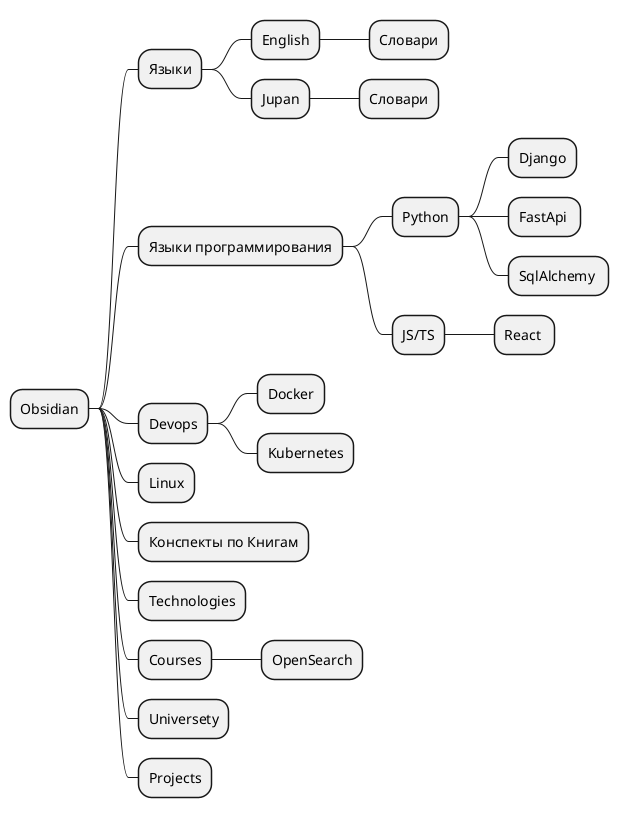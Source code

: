 @startmindmap
* Obsidian
**  Языки
*** English
**** Словари
*** Jupan
**** Словари
**  Языки программирования
*** Python
****  Django
****  FastApi 
****  SqlAlchemy 
*** JS/TS
****  React 
**  Devops
*** Docker
*** Kubernetes
**  Linux
**  Конспекты по Книгам
** Technologies
** Courses
*** OpenSearch
** Universety
** Projects
@endmindmap
